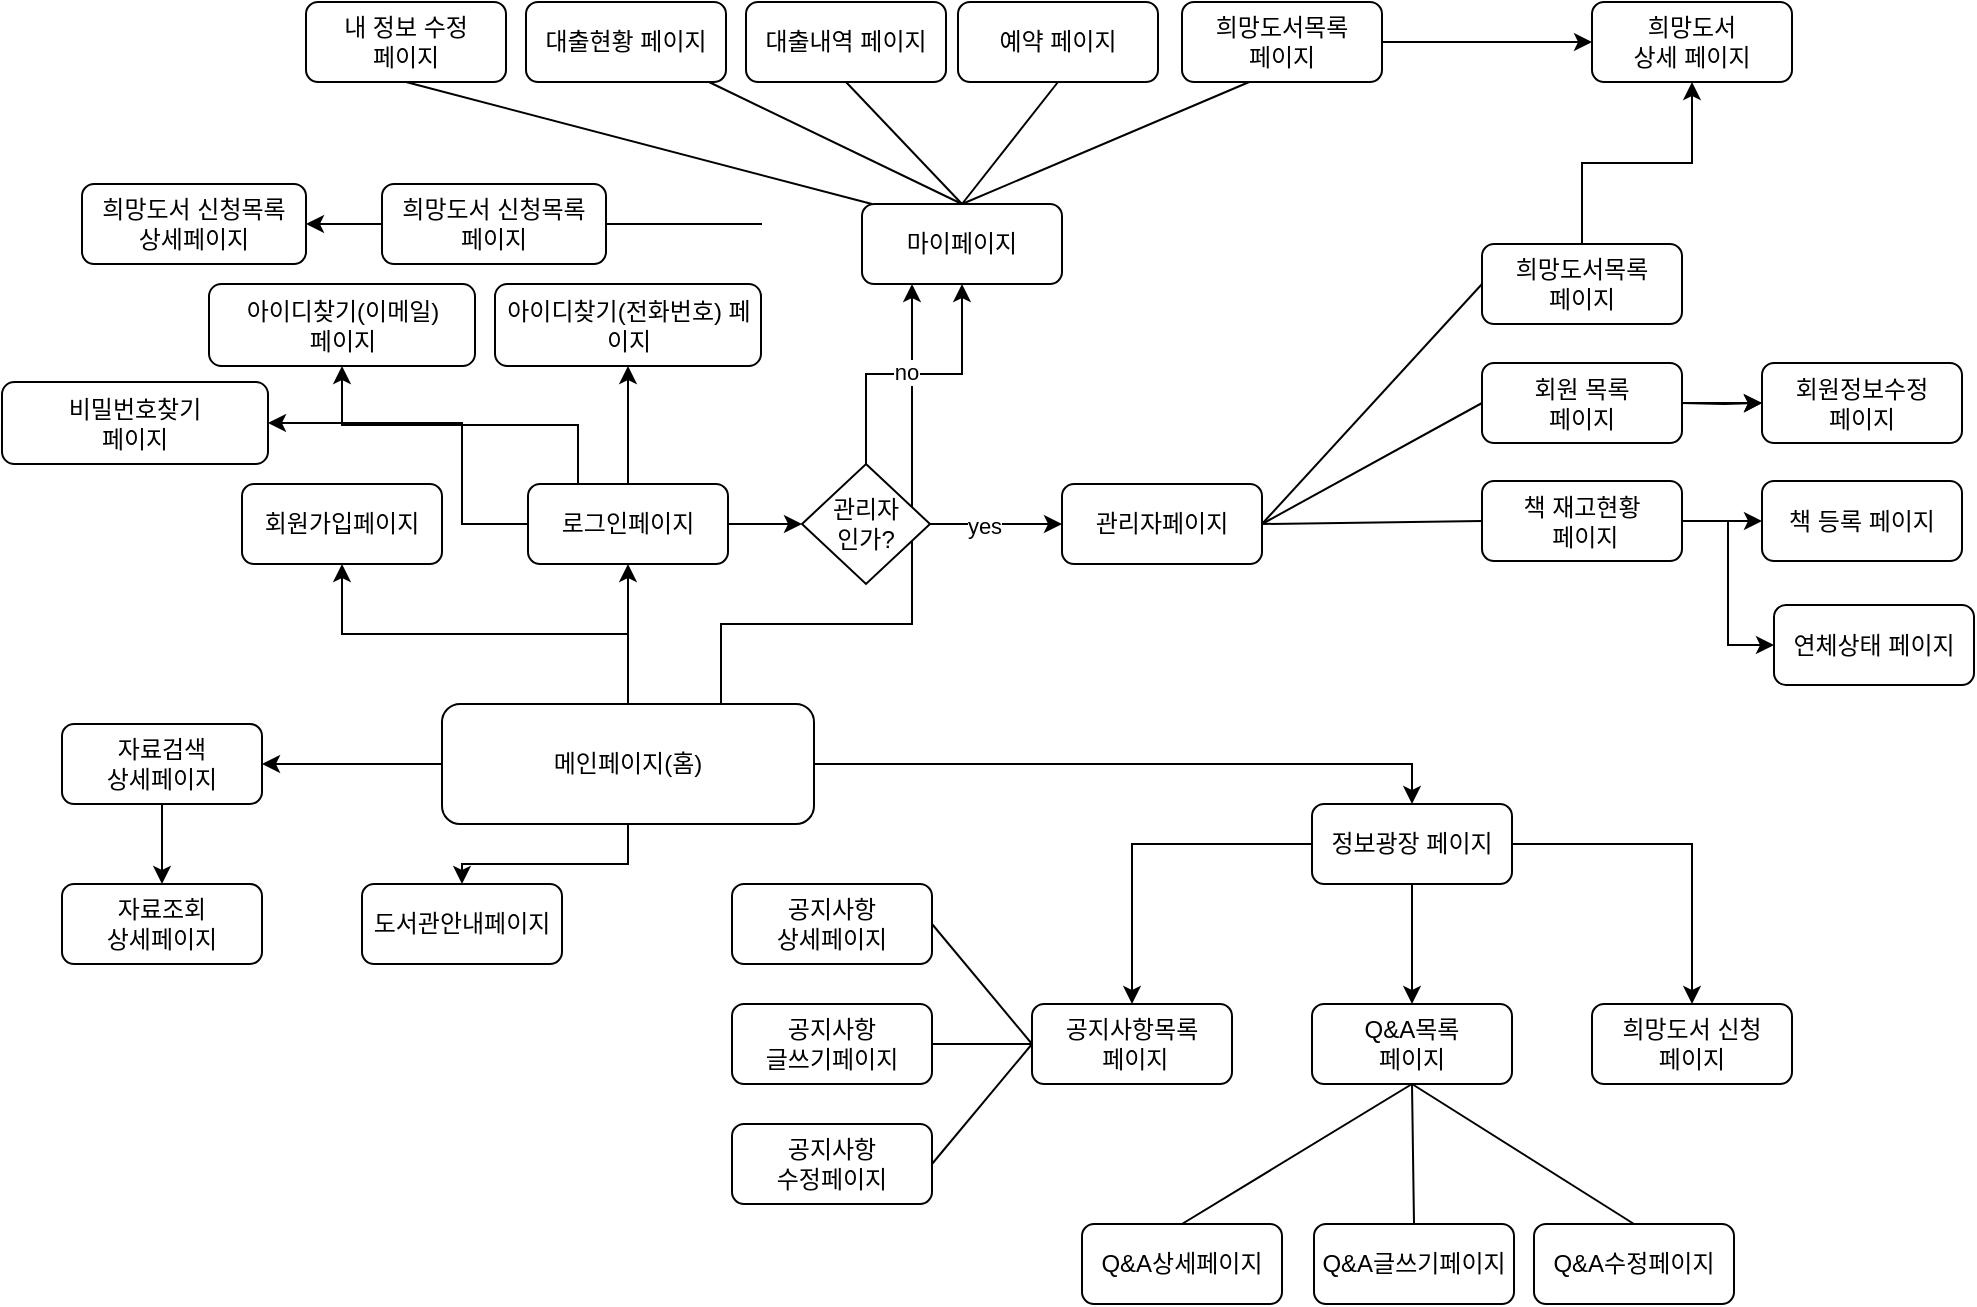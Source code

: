 <mxfile version="23.1.1" type="device">
  <diagram name="페이지-1" id="M1RNM7WDwCRg9Kb96guz">
    <mxGraphModel dx="1034" dy="1859" grid="1" gridSize="10" guides="1" tooltips="1" connect="1" arrows="1" fold="1" page="1" pageScale="1" pageWidth="827" pageHeight="1169" math="0" shadow="0">
      <root>
        <mxCell id="0" />
        <mxCell id="1" parent="0" />
        <mxCell id="Unt0BpAqnxLBG9hi-jSZ-130" style="edgeStyle=orthogonalEdgeStyle;rounded=0;orthogonalLoop=1;jettySize=auto;html=1;entryX=0.5;entryY=1;entryDx=0;entryDy=0;" parent="1" source="Unt0BpAqnxLBG9hi-jSZ-1" target="Unt0BpAqnxLBG9hi-jSZ-3" edge="1">
          <mxGeometry relative="1" as="geometry" />
        </mxCell>
        <mxCell id="Unt0BpAqnxLBG9hi-jSZ-131" style="edgeStyle=orthogonalEdgeStyle;rounded=0;orthogonalLoop=1;jettySize=auto;html=1;entryX=0.5;entryY=1;entryDx=0;entryDy=0;" parent="1" source="Unt0BpAqnxLBG9hi-jSZ-1" target="Unt0BpAqnxLBG9hi-jSZ-4" edge="1">
          <mxGeometry relative="1" as="geometry" />
        </mxCell>
        <mxCell id="Unt0BpAqnxLBG9hi-jSZ-136" style="edgeStyle=orthogonalEdgeStyle;rounded=0;orthogonalLoop=1;jettySize=auto;html=1;entryX=1;entryY=0.5;entryDx=0;entryDy=0;" parent="1" source="Unt0BpAqnxLBG9hi-jSZ-1" target="Unt0BpAqnxLBG9hi-jSZ-25" edge="1">
          <mxGeometry relative="1" as="geometry" />
        </mxCell>
        <mxCell id="Unt0BpAqnxLBG9hi-jSZ-138" style="edgeStyle=orthogonalEdgeStyle;rounded=0;orthogonalLoop=1;jettySize=auto;html=1;entryX=0.5;entryY=0;entryDx=0;entryDy=0;" parent="1" source="Unt0BpAqnxLBG9hi-jSZ-1" target="Unt0BpAqnxLBG9hi-jSZ-43" edge="1">
          <mxGeometry relative="1" as="geometry" />
        </mxCell>
        <mxCell id="Unt0BpAqnxLBG9hi-jSZ-139" style="edgeStyle=orthogonalEdgeStyle;rounded=0;orthogonalLoop=1;jettySize=auto;html=1;entryX=0.5;entryY=0;entryDx=0;entryDy=0;exitX=1;exitY=0.5;exitDx=0;exitDy=0;" parent="1" source="Unt0BpAqnxLBG9hi-jSZ-1" target="Unt0BpAqnxLBG9hi-jSZ-44" edge="1">
          <mxGeometry relative="1" as="geometry">
            <mxPoint x="390" y="-760" as="sourcePoint" />
          </mxGeometry>
        </mxCell>
        <mxCell id="FfFUScTDarVgMfqGQcvW-7" style="edgeStyle=orthogonalEdgeStyle;rounded=0;orthogonalLoop=1;jettySize=auto;html=1;exitX=0.75;exitY=0;exitDx=0;exitDy=0;entryX=0.25;entryY=1;entryDx=0;entryDy=0;" edge="1" parent="1" source="Unt0BpAqnxLBG9hi-jSZ-1" target="Unt0BpAqnxLBG9hi-jSZ-70">
          <mxGeometry relative="1" as="geometry">
            <Array as="points">
              <mxPoint x="380" y="-750" />
              <mxPoint x="475" y="-750" />
            </Array>
          </mxGeometry>
        </mxCell>
        <mxCell id="Unt0BpAqnxLBG9hi-jSZ-1" value="메인페이지(홈)" style="rounded=1;whiteSpace=wrap;html=1;" parent="1" vertex="1">
          <mxGeometry x="240" y="-710" width="186" height="60" as="geometry" />
        </mxCell>
        <mxCell id="Unt0BpAqnxLBG9hi-jSZ-132" style="edgeStyle=orthogonalEdgeStyle;rounded=0;orthogonalLoop=1;jettySize=auto;html=1;entryX=0.5;entryY=1;entryDx=0;entryDy=0;" parent="1" source="Unt0BpAqnxLBG9hi-jSZ-3" target="Unt0BpAqnxLBG9hi-jSZ-75" edge="1">
          <mxGeometry relative="1" as="geometry" />
        </mxCell>
        <mxCell id="Unt0BpAqnxLBG9hi-jSZ-155" style="edgeStyle=orthogonalEdgeStyle;rounded=0;orthogonalLoop=1;jettySize=auto;html=1;entryX=0;entryY=0.5;entryDx=0;entryDy=0;" parent="1" source="Unt0BpAqnxLBG9hi-jSZ-3" target="Unt0BpAqnxLBG9hi-jSZ-153" edge="1">
          <mxGeometry relative="1" as="geometry" />
        </mxCell>
        <mxCell id="FfFUScTDarVgMfqGQcvW-4" style="edgeStyle=orthogonalEdgeStyle;rounded=0;orthogonalLoop=1;jettySize=auto;html=1;exitX=0.25;exitY=0;exitDx=0;exitDy=0;entryX=0.5;entryY=1;entryDx=0;entryDy=0;" edge="1" parent="1" source="Unt0BpAqnxLBG9hi-jSZ-3" target="FfFUScTDarVgMfqGQcvW-3">
          <mxGeometry relative="1" as="geometry" />
        </mxCell>
        <mxCell id="FfFUScTDarVgMfqGQcvW-6" style="edgeStyle=orthogonalEdgeStyle;rounded=0;orthogonalLoop=1;jettySize=auto;html=1;exitX=0;exitY=0.5;exitDx=0;exitDy=0;entryX=1;entryY=0.5;entryDx=0;entryDy=0;" edge="1" parent="1" source="Unt0BpAqnxLBG9hi-jSZ-3" target="FfFUScTDarVgMfqGQcvW-5">
          <mxGeometry relative="1" as="geometry">
            <Array as="points">
              <mxPoint x="250" y="-800" />
              <mxPoint x="250" y="-851" />
            </Array>
          </mxGeometry>
        </mxCell>
        <mxCell id="Unt0BpAqnxLBG9hi-jSZ-3" value="로그인페이지" style="rounded=1;whiteSpace=wrap;html=1;" parent="1" vertex="1">
          <mxGeometry x="283" y="-820" width="100" height="40" as="geometry" />
        </mxCell>
        <mxCell id="Unt0BpAqnxLBG9hi-jSZ-4" value="회원가입페이지" style="rounded=1;whiteSpace=wrap;html=1;" parent="1" vertex="1">
          <mxGeometry x="140" y="-820" width="100" height="40" as="geometry" />
        </mxCell>
        <mxCell id="RYUEjLc38tzBG5ukOGD8-2" style="edgeStyle=orthogonalEdgeStyle;rounded=0;orthogonalLoop=1;jettySize=auto;html=1;entryX=0.5;entryY=0;entryDx=0;entryDy=0;" parent="1" source="Unt0BpAqnxLBG9hi-jSZ-25" target="RYUEjLc38tzBG5ukOGD8-1" edge="1">
          <mxGeometry relative="1" as="geometry" />
        </mxCell>
        <mxCell id="Unt0BpAqnxLBG9hi-jSZ-25" value="자료검색&lt;br&gt;상세페이지" style="rounded=1;whiteSpace=wrap;html=1;" parent="1" vertex="1">
          <mxGeometry x="50" y="-700" width="100" height="40" as="geometry" />
        </mxCell>
        <mxCell id="Unt0BpAqnxLBG9hi-jSZ-42" value="Q&amp;amp;A목록&lt;br&gt;페이지" style="rounded=1;whiteSpace=wrap;html=1;" parent="1" vertex="1">
          <mxGeometry x="675" y="-560" width="100" height="40" as="geometry" />
        </mxCell>
        <mxCell id="Unt0BpAqnxLBG9hi-jSZ-43" value="도서관안내페이지" style="rounded=1;whiteSpace=wrap;html=1;" parent="1" vertex="1">
          <mxGeometry x="200" y="-620" width="100" height="40" as="geometry" />
        </mxCell>
        <mxCell id="Unt0BpAqnxLBG9hi-jSZ-141" value="" style="edgeStyle=orthogonalEdgeStyle;rounded=0;orthogonalLoop=1;jettySize=auto;html=1;" parent="1" source="Unt0BpAqnxLBG9hi-jSZ-44" target="Unt0BpAqnxLBG9hi-jSZ-42" edge="1">
          <mxGeometry relative="1" as="geometry" />
        </mxCell>
        <mxCell id="Unt0BpAqnxLBG9hi-jSZ-142" style="edgeStyle=orthogonalEdgeStyle;rounded=0;orthogonalLoop=1;jettySize=auto;html=1;entryX=0.5;entryY=0;entryDx=0;entryDy=0;" parent="1" source="Unt0BpAqnxLBG9hi-jSZ-44" target="Unt0BpAqnxLBG9hi-jSZ-126" edge="1">
          <mxGeometry relative="1" as="geometry" />
        </mxCell>
        <mxCell id="Unt0BpAqnxLBG9hi-jSZ-143" style="edgeStyle=orthogonalEdgeStyle;rounded=0;orthogonalLoop=1;jettySize=auto;html=1;entryX=0.5;entryY=0;entryDx=0;entryDy=0;" parent="1" source="Unt0BpAqnxLBG9hi-jSZ-44" target="Unt0BpAqnxLBG9hi-jSZ-127" edge="1">
          <mxGeometry relative="1" as="geometry" />
        </mxCell>
        <mxCell id="Unt0BpAqnxLBG9hi-jSZ-44" value="정보광장 페이지" style="rounded=1;whiteSpace=wrap;html=1;" parent="1" vertex="1">
          <mxGeometry x="675" y="-660" width="100" height="40" as="geometry" />
        </mxCell>
        <mxCell id="Unt0BpAqnxLBG9hi-jSZ-70" value="마이페이지" style="rounded=1;whiteSpace=wrap;html=1;" parent="1" vertex="1">
          <mxGeometry x="450" y="-960" width="100" height="40" as="geometry" />
        </mxCell>
        <mxCell id="Unt0BpAqnxLBG9hi-jSZ-75" value="아이디찾기(전화번호) 페이지" style="rounded=1;whiteSpace=wrap;html=1;" parent="1" vertex="1">
          <mxGeometry x="266.5" y="-920" width="133" height="41" as="geometry" />
        </mxCell>
        <mxCell id="Unt0BpAqnxLBG9hi-jSZ-85" value="관리자페이지" style="rounded=1;whiteSpace=wrap;html=1;" parent="1" vertex="1">
          <mxGeometry x="550" y="-820" width="100" height="40" as="geometry" />
        </mxCell>
        <mxCell id="Unt0BpAqnxLBG9hi-jSZ-119" value="대출내역 페이지" style="rounded=1;whiteSpace=wrap;html=1;" parent="1" vertex="1">
          <mxGeometry x="392" y="-1061" width="100" height="40" as="geometry" />
        </mxCell>
        <mxCell id="Unt0BpAqnxLBG9hi-jSZ-121" value="예약 페이지" style="rounded=1;whiteSpace=wrap;html=1;" parent="1" vertex="1">
          <mxGeometry x="498" y="-1061" width="100" height="40" as="geometry" />
        </mxCell>
        <mxCell id="Unt0BpAqnxLBG9hi-jSZ-123" value="대출현황 페이지" style="rounded=1;whiteSpace=wrap;html=1;" parent="1" vertex="1">
          <mxGeometry x="282" y="-1061" width="100" height="40" as="geometry" />
        </mxCell>
        <mxCell id="RYUEjLc38tzBG5ukOGD8-28" value="" style="edgeStyle=orthogonalEdgeStyle;rounded=0;orthogonalLoop=1;jettySize=auto;html=1;" parent="1" source="Unt0BpAqnxLBG9hi-jSZ-124" target="RYUEjLc38tzBG5ukOGD8-27" edge="1">
          <mxGeometry relative="1" as="geometry" />
        </mxCell>
        <mxCell id="Unt0BpAqnxLBG9hi-jSZ-124" value="회원 목록&lt;br&gt;페이지" style="rounded=1;whiteSpace=wrap;html=1;" parent="1" vertex="1">
          <mxGeometry x="760" y="-880.5" width="100" height="40" as="geometry" />
        </mxCell>
        <mxCell id="Unt0BpAqnxLBG9hi-jSZ-149" value="" style="edgeStyle=orthogonalEdgeStyle;rounded=0;orthogonalLoop=1;jettySize=auto;html=1;" parent="1" source="Unt0BpAqnxLBG9hi-jSZ-125" target="Unt0BpAqnxLBG9hi-jSZ-135" edge="1">
          <mxGeometry relative="1" as="geometry" />
        </mxCell>
        <mxCell id="FfFUScTDarVgMfqGQcvW-2" style="edgeStyle=orthogonalEdgeStyle;rounded=0;orthogonalLoop=1;jettySize=auto;html=1;exitX=1;exitY=0.5;exitDx=0;exitDy=0;entryX=0;entryY=0.5;entryDx=0;entryDy=0;" edge="1" parent="1" source="Unt0BpAqnxLBG9hi-jSZ-125" target="FfFUScTDarVgMfqGQcvW-1">
          <mxGeometry relative="1" as="geometry" />
        </mxCell>
        <mxCell id="Unt0BpAqnxLBG9hi-jSZ-125" value="책 재고현황&lt;br&gt;&amp;nbsp;페이지" style="rounded=1;whiteSpace=wrap;html=1;" parent="1" vertex="1">
          <mxGeometry x="760" y="-821.5" width="100" height="40" as="geometry" />
        </mxCell>
        <mxCell id="Unt0BpAqnxLBG9hi-jSZ-126" value="공지사항목록&lt;br&gt;&amp;nbsp;페이지" style="rounded=1;whiteSpace=wrap;html=1;" parent="1" vertex="1">
          <mxGeometry x="535" y="-560" width="100" height="40" as="geometry" />
        </mxCell>
        <mxCell id="Unt0BpAqnxLBG9hi-jSZ-127" value="희망도서 신청&lt;br&gt;페이지" style="rounded=1;whiteSpace=wrap;html=1;" parent="1" vertex="1">
          <mxGeometry x="815" y="-560" width="100" height="40" as="geometry" />
        </mxCell>
        <mxCell id="Unt0BpAqnxLBG9hi-jSZ-135" value="책 등록 페이지" style="rounded=1;whiteSpace=wrap;html=1;" parent="1" vertex="1">
          <mxGeometry x="900" y="-821.5" width="100" height="40" as="geometry" />
        </mxCell>
        <mxCell id="Unt0BpAqnxLBG9hi-jSZ-146" value="" style="endArrow=none;html=1;rounded=0;entryX=1;entryY=0.5;entryDx=0;entryDy=0;exitX=0;exitY=0.5;exitDx=0;exitDy=0;" parent="1" source="Unt0BpAqnxLBG9hi-jSZ-124" target="Unt0BpAqnxLBG9hi-jSZ-85" edge="1">
          <mxGeometry width="50" height="50" relative="1" as="geometry">
            <mxPoint x="530" y="-850" as="sourcePoint" />
            <mxPoint x="700" y="-970" as="targetPoint" />
          </mxGeometry>
        </mxCell>
        <mxCell id="Unt0BpAqnxLBG9hi-jSZ-147" value="" style="endArrow=none;html=1;rounded=0;entryX=1;entryY=0.5;entryDx=0;entryDy=0;exitX=0;exitY=0.5;exitDx=0;exitDy=0;" parent="1" source="Unt0BpAqnxLBG9hi-jSZ-125" target="Unt0BpAqnxLBG9hi-jSZ-85" edge="1">
          <mxGeometry width="50" height="50" relative="1" as="geometry">
            <mxPoint x="530" y="-850" as="sourcePoint" />
            <mxPoint x="700" y="-970" as="targetPoint" />
          </mxGeometry>
        </mxCell>
        <mxCell id="Unt0BpAqnxLBG9hi-jSZ-150" value="" style="endArrow=none;html=1;rounded=0;entryX=0.5;entryY=0;entryDx=0;entryDy=0;" parent="1" source="Unt0BpAqnxLBG9hi-jSZ-123" target="Unt0BpAqnxLBG9hi-jSZ-70" edge="1">
          <mxGeometry width="50" height="50" relative="1" as="geometry">
            <mxPoint x="465" y="-679" as="sourcePoint" />
            <mxPoint x="515" y="-729" as="targetPoint" />
          </mxGeometry>
        </mxCell>
        <mxCell id="Unt0BpAqnxLBG9hi-jSZ-151" value="" style="endArrow=none;html=1;rounded=0;entryX=0.5;entryY=0;entryDx=0;entryDy=0;exitX=0.5;exitY=1;exitDx=0;exitDy=0;" parent="1" source="Unt0BpAqnxLBG9hi-jSZ-119" target="Unt0BpAqnxLBG9hi-jSZ-70" edge="1">
          <mxGeometry width="50" height="50" relative="1" as="geometry">
            <mxPoint x="477" y="-969" as="sourcePoint" />
            <mxPoint x="515" y="-908" as="targetPoint" />
          </mxGeometry>
        </mxCell>
        <mxCell id="Unt0BpAqnxLBG9hi-jSZ-152" value="" style="endArrow=none;html=1;rounded=0;entryX=0.5;entryY=0;entryDx=0;entryDy=0;exitX=0.5;exitY=1;exitDx=0;exitDy=0;" parent="1" source="Unt0BpAqnxLBG9hi-jSZ-121" target="Unt0BpAqnxLBG9hi-jSZ-70" edge="1">
          <mxGeometry width="50" height="50" relative="1" as="geometry">
            <mxPoint x="487" y="-959" as="sourcePoint" />
            <mxPoint x="525" y="-898" as="targetPoint" />
          </mxGeometry>
        </mxCell>
        <mxCell id="Unt0BpAqnxLBG9hi-jSZ-156" style="edgeStyle=orthogonalEdgeStyle;rounded=0;orthogonalLoop=1;jettySize=auto;html=1;entryX=0.5;entryY=1;entryDx=0;entryDy=0;" parent="1" source="Unt0BpAqnxLBG9hi-jSZ-153" target="Unt0BpAqnxLBG9hi-jSZ-70" edge="1">
          <mxGeometry relative="1" as="geometry" />
        </mxCell>
        <mxCell id="Unt0BpAqnxLBG9hi-jSZ-158" value="no" style="edgeLabel;html=1;align=center;verticalAlign=middle;resizable=0;points=[];" parent="Unt0BpAqnxLBG9hi-jSZ-156" vertex="1" connectable="0">
          <mxGeometry x="-0.061" y="1" relative="1" as="geometry">
            <mxPoint as="offset" />
          </mxGeometry>
        </mxCell>
        <mxCell id="Unt0BpAqnxLBG9hi-jSZ-157" style="edgeStyle=orthogonalEdgeStyle;rounded=0;orthogonalLoop=1;jettySize=auto;html=1;entryX=0;entryY=0.5;entryDx=0;entryDy=0;exitX=1;exitY=0.5;exitDx=0;exitDy=0;" parent="1" source="Unt0BpAqnxLBG9hi-jSZ-153" target="Unt0BpAqnxLBG9hi-jSZ-85" edge="1">
          <mxGeometry relative="1" as="geometry" />
        </mxCell>
        <mxCell id="Unt0BpAqnxLBG9hi-jSZ-159" value="yes" style="edgeLabel;html=1;align=center;verticalAlign=middle;resizable=0;points=[];" parent="Unt0BpAqnxLBG9hi-jSZ-157" vertex="1" connectable="0">
          <mxGeometry x="-0.198" y="-1" relative="1" as="geometry">
            <mxPoint as="offset" />
          </mxGeometry>
        </mxCell>
        <mxCell id="Unt0BpAqnxLBG9hi-jSZ-153" value="관리자&lt;br&gt;인가?" style="rhombus;whiteSpace=wrap;html=1;" parent="1" vertex="1">
          <mxGeometry x="420" y="-830" width="64" height="60" as="geometry" />
        </mxCell>
        <mxCell id="RYUEjLc38tzBG5ukOGD8-1" value="자료조회&lt;br&gt;상세페이지" style="rounded=1;whiteSpace=wrap;html=1;" parent="1" vertex="1">
          <mxGeometry x="50" y="-620" width="100" height="40" as="geometry" />
        </mxCell>
        <mxCell id="RYUEjLc38tzBG5ukOGD8-3" value="Q&amp;amp;A상세페이지" style="rounded=1;whiteSpace=wrap;html=1;" parent="1" vertex="1">
          <mxGeometry x="560" y="-450" width="100" height="40" as="geometry" />
        </mxCell>
        <mxCell id="RYUEjLc38tzBG5ukOGD8-5" value="Q&amp;amp;A글쓰기페이지" style="rounded=1;whiteSpace=wrap;html=1;" parent="1" vertex="1">
          <mxGeometry x="676" y="-450" width="100" height="40" as="geometry" />
        </mxCell>
        <mxCell id="RYUEjLc38tzBG5ukOGD8-6" value="Q&amp;amp;A수정페이지" style="rounded=1;whiteSpace=wrap;html=1;" parent="1" vertex="1">
          <mxGeometry x="786" y="-450" width="100" height="40" as="geometry" />
        </mxCell>
        <mxCell id="RYUEjLc38tzBG5ukOGD8-8" value="" style="endArrow=none;html=1;rounded=0;entryX=0.5;entryY=1;entryDx=0;entryDy=0;exitX=0.5;exitY=0;exitDx=0;exitDy=0;" parent="1" source="RYUEjLc38tzBG5ukOGD8-3" target="Unt0BpAqnxLBG9hi-jSZ-42" edge="1">
          <mxGeometry width="50" height="50" relative="1" as="geometry">
            <mxPoint x="655" y="-460" as="sourcePoint" />
            <mxPoint x="705" y="-510" as="targetPoint" />
          </mxGeometry>
        </mxCell>
        <mxCell id="RYUEjLc38tzBG5ukOGD8-9" value="" style="endArrow=none;html=1;rounded=0;exitX=0.5;exitY=0;exitDx=0;exitDy=0;entryX=0.5;entryY=1;entryDx=0;entryDy=0;" parent="1" source="RYUEjLc38tzBG5ukOGD8-5" target="Unt0BpAqnxLBG9hi-jSZ-42" edge="1">
          <mxGeometry width="50" height="50" relative="1" as="geometry">
            <mxPoint x="620" y="-440" as="sourcePoint" />
            <mxPoint x="735" y="-510" as="targetPoint" />
          </mxGeometry>
        </mxCell>
        <mxCell id="RYUEjLc38tzBG5ukOGD8-10" value="" style="endArrow=none;html=1;rounded=0;entryX=0.5;entryY=1;entryDx=0;entryDy=0;exitX=0.5;exitY=0;exitDx=0;exitDy=0;" parent="1" source="RYUEjLc38tzBG5ukOGD8-6" target="Unt0BpAqnxLBG9hi-jSZ-42" edge="1">
          <mxGeometry width="50" height="50" relative="1" as="geometry">
            <mxPoint x="630" y="-430" as="sourcePoint" />
            <mxPoint x="745" y="-500" as="targetPoint" />
          </mxGeometry>
        </mxCell>
        <mxCell id="RYUEjLc38tzBG5ukOGD8-11" value="공지사항&lt;br&gt;상세페이지" style="rounded=1;whiteSpace=wrap;html=1;" parent="1" vertex="1">
          <mxGeometry x="385" y="-620" width="100" height="40" as="geometry" />
        </mxCell>
        <mxCell id="RYUEjLc38tzBG5ukOGD8-12" value="공지사항&lt;br&gt;글쓰기페이지" style="rounded=1;whiteSpace=wrap;html=1;" parent="1" vertex="1">
          <mxGeometry x="385" y="-560" width="100" height="40" as="geometry" />
        </mxCell>
        <mxCell id="RYUEjLc38tzBG5ukOGD8-13" value="공지사항&lt;br&gt;수정페이지" style="rounded=1;whiteSpace=wrap;html=1;" parent="1" vertex="1">
          <mxGeometry x="385" y="-500" width="100" height="40" as="geometry" />
        </mxCell>
        <mxCell id="RYUEjLc38tzBG5ukOGD8-14" value="" style="endArrow=none;html=1;rounded=0;entryX=0;entryY=0.5;entryDx=0;entryDy=0;exitX=1;exitY=0.5;exitDx=0;exitDy=0;" parent="1" source="RYUEjLc38tzBG5ukOGD8-11" target="Unt0BpAqnxLBG9hi-jSZ-126" edge="1">
          <mxGeometry width="50" height="50" relative="1" as="geometry">
            <mxPoint x="620" y="-440" as="sourcePoint" />
            <mxPoint x="735" y="-510" as="targetPoint" />
          </mxGeometry>
        </mxCell>
        <mxCell id="RYUEjLc38tzBG5ukOGD8-15" value="" style="endArrow=none;html=1;rounded=0;entryX=0;entryY=0.5;entryDx=0;entryDy=0;" parent="1" source="RYUEjLc38tzBG5ukOGD8-12" target="Unt0BpAqnxLBG9hi-jSZ-126" edge="1">
          <mxGeometry width="50" height="50" relative="1" as="geometry">
            <mxPoint x="630" y="-430" as="sourcePoint" />
            <mxPoint x="745" y="-500" as="targetPoint" />
          </mxGeometry>
        </mxCell>
        <mxCell id="RYUEjLc38tzBG5ukOGD8-16" value="" style="endArrow=none;html=1;rounded=0;entryX=0;entryY=0.5;entryDx=0;entryDy=0;exitX=1;exitY=0.5;exitDx=0;exitDy=0;" parent="1" source="RYUEjLc38tzBG5ukOGD8-13" target="Unt0BpAqnxLBG9hi-jSZ-126" edge="1">
          <mxGeometry width="50" height="50" relative="1" as="geometry">
            <mxPoint x="640" y="-420" as="sourcePoint" />
            <mxPoint x="755" y="-490" as="targetPoint" />
          </mxGeometry>
        </mxCell>
        <mxCell id="FfFUScTDarVgMfqGQcvW-12" style="edgeStyle=orthogonalEdgeStyle;rounded=0;orthogonalLoop=1;jettySize=auto;html=1;exitX=0.5;exitY=0;exitDx=0;exitDy=0;entryX=0.5;entryY=1;entryDx=0;entryDy=0;" edge="1" parent="1" source="RYUEjLc38tzBG5ukOGD8-17" target="FfFUScTDarVgMfqGQcvW-10">
          <mxGeometry relative="1" as="geometry" />
        </mxCell>
        <mxCell id="RYUEjLc38tzBG5ukOGD8-17" value="희망도서목록&lt;br&gt;페이지" style="rounded=1;whiteSpace=wrap;html=1;" parent="1" vertex="1">
          <mxGeometry x="760" y="-940" width="100" height="40" as="geometry" />
        </mxCell>
        <mxCell id="RYUEjLc38tzBG5ukOGD8-18" value="" style="endArrow=none;html=1;rounded=0;entryX=1;entryY=0.5;entryDx=0;entryDy=0;exitX=0;exitY=0.5;exitDx=0;exitDy=0;" parent="1" source="RYUEjLc38tzBG5ukOGD8-17" target="Unt0BpAqnxLBG9hi-jSZ-85" edge="1">
          <mxGeometry width="50" height="50" relative="1" as="geometry">
            <mxPoint x="520" y="-770" as="sourcePoint" />
            <mxPoint x="570" y="-820" as="targetPoint" />
          </mxGeometry>
        </mxCell>
        <mxCell id="RYUEjLc38tzBG5ukOGD8-19" value="내 정보 수정&lt;br&gt;페이지" style="rounded=1;whiteSpace=wrap;html=1;" parent="1" vertex="1">
          <mxGeometry x="172" y="-1061" width="100" height="40" as="geometry" />
        </mxCell>
        <mxCell id="RYUEjLc38tzBG5ukOGD8-20" value="" style="endArrow=none;html=1;rounded=0;exitX=0.5;exitY=1;exitDx=0;exitDy=0;" parent="1" source="RYUEjLc38tzBG5ukOGD8-19" edge="1">
          <mxGeometry width="50" height="50" relative="1" as="geometry">
            <mxPoint x="520" y="-770" as="sourcePoint" />
            <mxPoint x="455" y="-960" as="targetPoint" />
          </mxGeometry>
        </mxCell>
        <mxCell id="RYUEjLc38tzBG5ukOGD8-25" style="edgeStyle=orthogonalEdgeStyle;rounded=0;orthogonalLoop=1;jettySize=auto;html=1;" parent="1" source="RYUEjLc38tzBG5ukOGD8-22" target="RYUEjLc38tzBG5ukOGD8-24" edge="1">
          <mxGeometry relative="1" as="geometry" />
        </mxCell>
        <mxCell id="RYUEjLc38tzBG5ukOGD8-22" value="희망도서 신청목록&lt;br&gt;페이지" style="rounded=1;whiteSpace=wrap;html=1;" parent="1" vertex="1">
          <mxGeometry x="210" y="-970" width="112" height="40" as="geometry" />
        </mxCell>
        <mxCell id="RYUEjLc38tzBG5ukOGD8-23" value="" style="endArrow=none;html=1;rounded=0;exitX=1;exitY=0.5;exitDx=0;exitDy=0;" parent="1" source="RYUEjLc38tzBG5ukOGD8-22" edge="1">
          <mxGeometry width="50" height="50" relative="1" as="geometry">
            <mxPoint x="520" y="-770" as="sourcePoint" />
            <mxPoint x="400" y="-950" as="targetPoint" />
          </mxGeometry>
        </mxCell>
        <mxCell id="RYUEjLc38tzBG5ukOGD8-24" value="희망도서 신청목록&lt;br&gt;상세페이지" style="rounded=1;whiteSpace=wrap;html=1;" parent="1" vertex="1">
          <mxGeometry x="60" y="-970" width="112" height="40" as="geometry" />
        </mxCell>
        <mxCell id="RYUEjLc38tzBG5ukOGD8-26" value="" style="edgeStyle=orthogonalEdgeStyle;rounded=0;orthogonalLoop=1;jettySize=auto;html=1;" parent="1" target="RYUEjLc38tzBG5ukOGD8-27" edge="1">
          <mxGeometry relative="1" as="geometry">
            <mxPoint x="860" y="-860.5" as="sourcePoint" />
          </mxGeometry>
        </mxCell>
        <mxCell id="RYUEjLc38tzBG5ukOGD8-27" value="회원정보수정&lt;br&gt;페이지" style="rounded=1;whiteSpace=wrap;html=1;" parent="1" vertex="1">
          <mxGeometry x="900" y="-880.5" width="100" height="40" as="geometry" />
        </mxCell>
        <mxCell id="FfFUScTDarVgMfqGQcvW-1" value="연체상태 페이지" style="rounded=1;whiteSpace=wrap;html=1;" vertex="1" parent="1">
          <mxGeometry x="906" y="-759.5" width="100" height="40" as="geometry" />
        </mxCell>
        <mxCell id="FfFUScTDarVgMfqGQcvW-3" value="아이디찾기(이메일)&lt;br&gt;페이지" style="rounded=1;whiteSpace=wrap;html=1;" vertex="1" parent="1">
          <mxGeometry x="123.5" y="-920" width="133" height="41" as="geometry" />
        </mxCell>
        <mxCell id="FfFUScTDarVgMfqGQcvW-5" value="비밀번호찾기&lt;br&gt;페이지" style="rounded=1;whiteSpace=wrap;html=1;" vertex="1" parent="1">
          <mxGeometry x="20" y="-871" width="133" height="41" as="geometry" />
        </mxCell>
        <mxCell id="FfFUScTDarVgMfqGQcvW-11" style="edgeStyle=orthogonalEdgeStyle;rounded=0;orthogonalLoop=1;jettySize=auto;html=1;exitX=1;exitY=0.5;exitDx=0;exitDy=0;entryX=0;entryY=0.5;entryDx=0;entryDy=0;" edge="1" parent="1" source="FfFUScTDarVgMfqGQcvW-8" target="FfFUScTDarVgMfqGQcvW-10">
          <mxGeometry relative="1" as="geometry" />
        </mxCell>
        <mxCell id="FfFUScTDarVgMfqGQcvW-8" value="희망도서목록&lt;br&gt;페이지" style="rounded=1;whiteSpace=wrap;html=1;" vertex="1" parent="1">
          <mxGeometry x="610" y="-1061" width="100" height="40" as="geometry" />
        </mxCell>
        <mxCell id="FfFUScTDarVgMfqGQcvW-9" value="" style="endArrow=none;html=1;rounded=0;exitX=0.5;exitY=0;exitDx=0;exitDy=0;entryX=0.336;entryY=1;entryDx=0;entryDy=0;entryPerimeter=0;" edge="1" parent="1" source="Unt0BpAqnxLBG9hi-jSZ-70" target="FfFUScTDarVgMfqGQcvW-8">
          <mxGeometry width="50" height="50" relative="1" as="geometry">
            <mxPoint x="490" y="-790" as="sourcePoint" />
            <mxPoint x="540" y="-840" as="targetPoint" />
          </mxGeometry>
        </mxCell>
        <mxCell id="FfFUScTDarVgMfqGQcvW-10" value="희망도서&lt;br&gt;상세 페이지" style="rounded=1;whiteSpace=wrap;html=1;" vertex="1" parent="1">
          <mxGeometry x="815" y="-1061" width="100" height="40" as="geometry" />
        </mxCell>
      </root>
    </mxGraphModel>
  </diagram>
</mxfile>
